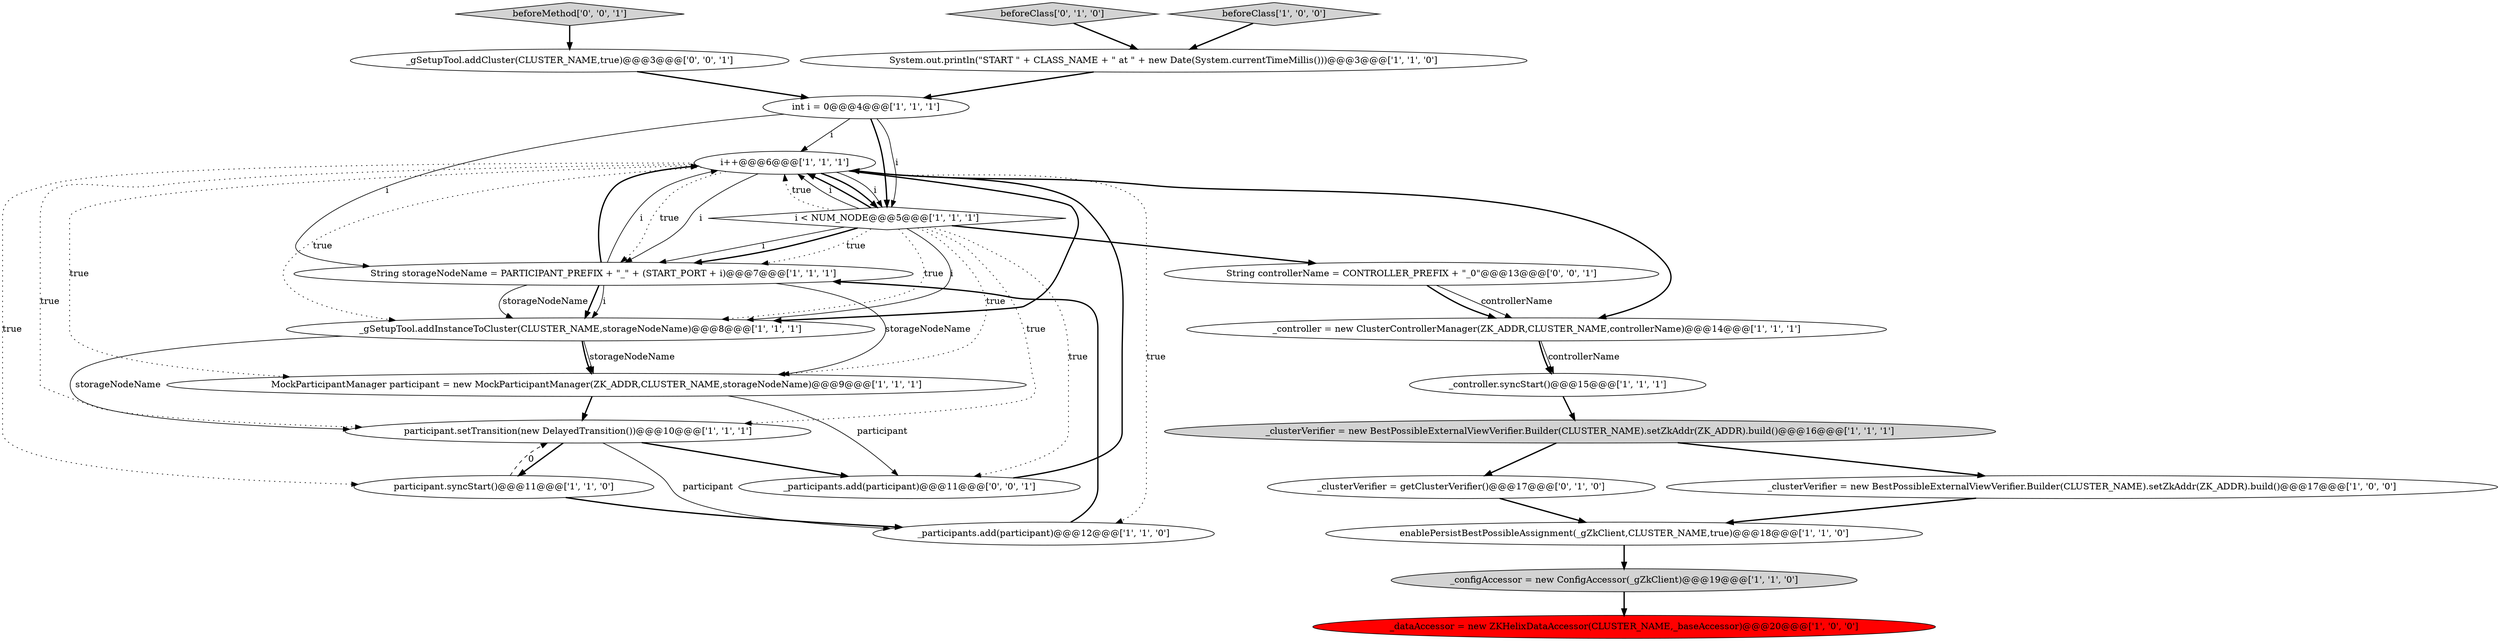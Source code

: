 digraph {
8 [style = filled, label = "i++@@@6@@@['1', '1', '1']", fillcolor = white, shape = ellipse image = "AAA0AAABBB1BBB"];
17 [style = filled, label = "String storageNodeName = PARTICIPANT_PREFIX + \"_\" + (START_PORT + i)@@@7@@@['1', '1', '1']", fillcolor = white, shape = ellipse image = "AAA0AAABBB1BBB"];
15 [style = filled, label = "i < NUM_NODE@@@5@@@['1', '1', '1']", fillcolor = white, shape = diamond image = "AAA0AAABBB1BBB"];
22 [style = filled, label = "_gSetupTool.addCluster(CLUSTER_NAME,true)@@@3@@@['0', '0', '1']", fillcolor = white, shape = ellipse image = "AAA0AAABBB3BBB"];
4 [style = filled, label = "beforeClass['1', '0', '0']", fillcolor = lightgray, shape = diamond image = "AAA0AAABBB1BBB"];
11 [style = filled, label = "_controller = new ClusterControllerManager(ZK_ADDR,CLUSTER_NAME,controllerName)@@@14@@@['1', '1', '1']", fillcolor = white, shape = ellipse image = "AAA0AAABBB1BBB"];
6 [style = filled, label = "_clusterVerifier = new BestPossibleExternalViewVerifier.Builder(CLUSTER_NAME).setZkAddr(ZK_ADDR).build()@@@16@@@['1', '1', '1']", fillcolor = lightgray, shape = ellipse image = "AAA0AAABBB1BBB"];
20 [style = filled, label = "_participants.add(participant)@@@11@@@['0', '0', '1']", fillcolor = white, shape = ellipse image = "AAA0AAABBB3BBB"];
3 [style = filled, label = "_configAccessor = new ConfigAccessor(_gZkClient)@@@19@@@['1', '1', '0']", fillcolor = lightgray, shape = ellipse image = "AAA0AAABBB1BBB"];
9 [style = filled, label = "MockParticipantManager participant = new MockParticipantManager(ZK_ADDR,CLUSTER_NAME,storageNodeName)@@@9@@@['1', '1', '1']", fillcolor = white, shape = ellipse image = "AAA0AAABBB1BBB"];
0 [style = filled, label = "_participants.add(participant)@@@12@@@['1', '1', '0']", fillcolor = white, shape = ellipse image = "AAA0AAABBB1BBB"];
1 [style = filled, label = "_controller.syncStart()@@@15@@@['1', '1', '1']", fillcolor = white, shape = ellipse image = "AAA0AAABBB1BBB"];
16 [style = filled, label = "enablePersistBestPossibleAssignment(_gZkClient,CLUSTER_NAME,true)@@@18@@@['1', '1', '0']", fillcolor = white, shape = ellipse image = "AAA0AAABBB1BBB"];
18 [style = filled, label = "_clusterVerifier = getClusterVerifier()@@@17@@@['0', '1', '0']", fillcolor = white, shape = ellipse image = "AAA0AAABBB2BBB"];
23 [style = filled, label = "String controllerName = CONTROLLER_PREFIX + \"_0\"@@@13@@@['0', '0', '1']", fillcolor = white, shape = ellipse image = "AAA0AAABBB3BBB"];
7 [style = filled, label = "_clusterVerifier = new BestPossibleExternalViewVerifier.Builder(CLUSTER_NAME).setZkAddr(ZK_ADDR).build()@@@17@@@['1', '0', '0']", fillcolor = white, shape = ellipse image = "AAA0AAABBB1BBB"];
2 [style = filled, label = "participant.setTransition(new DelayedTransition())@@@10@@@['1', '1', '1']", fillcolor = white, shape = ellipse image = "AAA0AAABBB1BBB"];
19 [style = filled, label = "beforeClass['0', '1', '0']", fillcolor = lightgray, shape = diamond image = "AAA0AAABBB2BBB"];
12 [style = filled, label = "participant.syncStart()@@@11@@@['1', '1', '0']", fillcolor = white, shape = ellipse image = "AAA0AAABBB1BBB"];
5 [style = filled, label = "_gSetupTool.addInstanceToCluster(CLUSTER_NAME,storageNodeName)@@@8@@@['1', '1', '1']", fillcolor = white, shape = ellipse image = "AAA0AAABBB1BBB"];
13 [style = filled, label = "System.out.println(\"START \" + CLASS_NAME + \" at \" + new Date(System.currentTimeMillis()))@@@3@@@['1', '1', '0']", fillcolor = white, shape = ellipse image = "AAA0AAABBB1BBB"];
21 [style = filled, label = "beforeMethod['0', '0', '1']", fillcolor = lightgray, shape = diamond image = "AAA0AAABBB3BBB"];
14 [style = filled, label = "int i = 0@@@4@@@['1', '1', '1']", fillcolor = white, shape = ellipse image = "AAA0AAABBB1BBB"];
10 [style = filled, label = "_dataAccessor = new ZKHelixDataAccessor(CLUSTER_NAME,_baseAccessor)@@@20@@@['1', '0', '0']", fillcolor = red, shape = ellipse image = "AAA1AAABBB1BBB"];
2->0 [style = solid, label="participant"];
15->5 [style = dotted, label="true"];
17->8 [style = bold, label=""];
16->3 [style = bold, label=""];
15->23 [style = bold, label=""];
23->11 [style = solid, label="controllerName"];
17->5 [style = bold, label=""];
2->20 [style = bold, label=""];
8->15 [style = bold, label=""];
5->9 [style = bold, label=""];
14->17 [style = solid, label="i"];
9->2 [style = bold, label=""];
11->1 [style = bold, label=""];
8->15 [style = solid, label="i"];
0->17 [style = bold, label=""];
6->18 [style = bold, label=""];
8->2 [style = dotted, label="true"];
15->2 [style = dotted, label="true"];
9->20 [style = solid, label="participant"];
4->13 [style = bold, label=""];
8->17 [style = dotted, label="true"];
15->20 [style = dotted, label="true"];
11->1 [style = solid, label="controllerName"];
17->8 [style = solid, label="i"];
15->5 [style = solid, label="i"];
12->0 [style = bold, label=""];
14->8 [style = solid, label="i"];
2->12 [style = bold, label=""];
15->9 [style = dotted, label="true"];
5->9 [style = solid, label="storageNodeName"];
17->5 [style = solid, label="i"];
15->17 [style = dotted, label="true"];
15->17 [style = solid, label="i"];
3->10 [style = bold, label=""];
15->17 [style = bold, label=""];
20->8 [style = bold, label=""];
1->6 [style = bold, label=""];
8->12 [style = dotted, label="true"];
19->13 [style = bold, label=""];
8->5 [style = bold, label=""];
15->8 [style = dotted, label="true"];
8->5 [style = dotted, label="true"];
21->22 [style = bold, label=""];
12->2 [style = dashed, label="0"];
7->16 [style = bold, label=""];
15->8 [style = solid, label="i"];
17->5 [style = solid, label="storageNodeName"];
17->9 [style = solid, label="storageNodeName"];
14->15 [style = bold, label=""];
8->0 [style = dotted, label="true"];
14->15 [style = solid, label="i"];
8->9 [style = dotted, label="true"];
23->11 [style = bold, label=""];
6->7 [style = bold, label=""];
22->14 [style = bold, label=""];
8->11 [style = bold, label=""];
13->14 [style = bold, label=""];
15->8 [style = bold, label=""];
5->2 [style = solid, label="storageNodeName"];
8->17 [style = solid, label="i"];
18->16 [style = bold, label=""];
}
